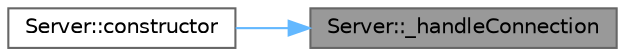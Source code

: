 digraph "Server::_handleConnection"
{
 // INTERACTIVE_SVG=YES
 // LATEX_PDF_SIZE
  bgcolor="transparent";
  edge [fontname=Helvetica,fontsize=10,labelfontname=Helvetica,labelfontsize=10];
  node [fontname=Helvetica,fontsize=10,shape=box,height=0.2,width=0.4];
  rankdir="RL";
  Node1 [id="Node000001",label="Server::_handleConnection",height=0.2,width=0.4,color="gray40", fillcolor="grey60", style="filled", fontcolor="black",tooltip=" "];
  Node1 -> Node2 [id="edge2_Node000001_Node000002",dir="back",color="steelblue1",style="solid",tooltip=" "];
  Node2 [id="Node000002",label="Server::constructor",height=0.2,width=0.4,color="grey40", fillcolor="white", style="filled",URL="$dc/d00/a00820_a0ac305fd28b9db7d58635629797256e8.html#a0ac305fd28b9db7d58635629797256e8",tooltip=" "];
}

